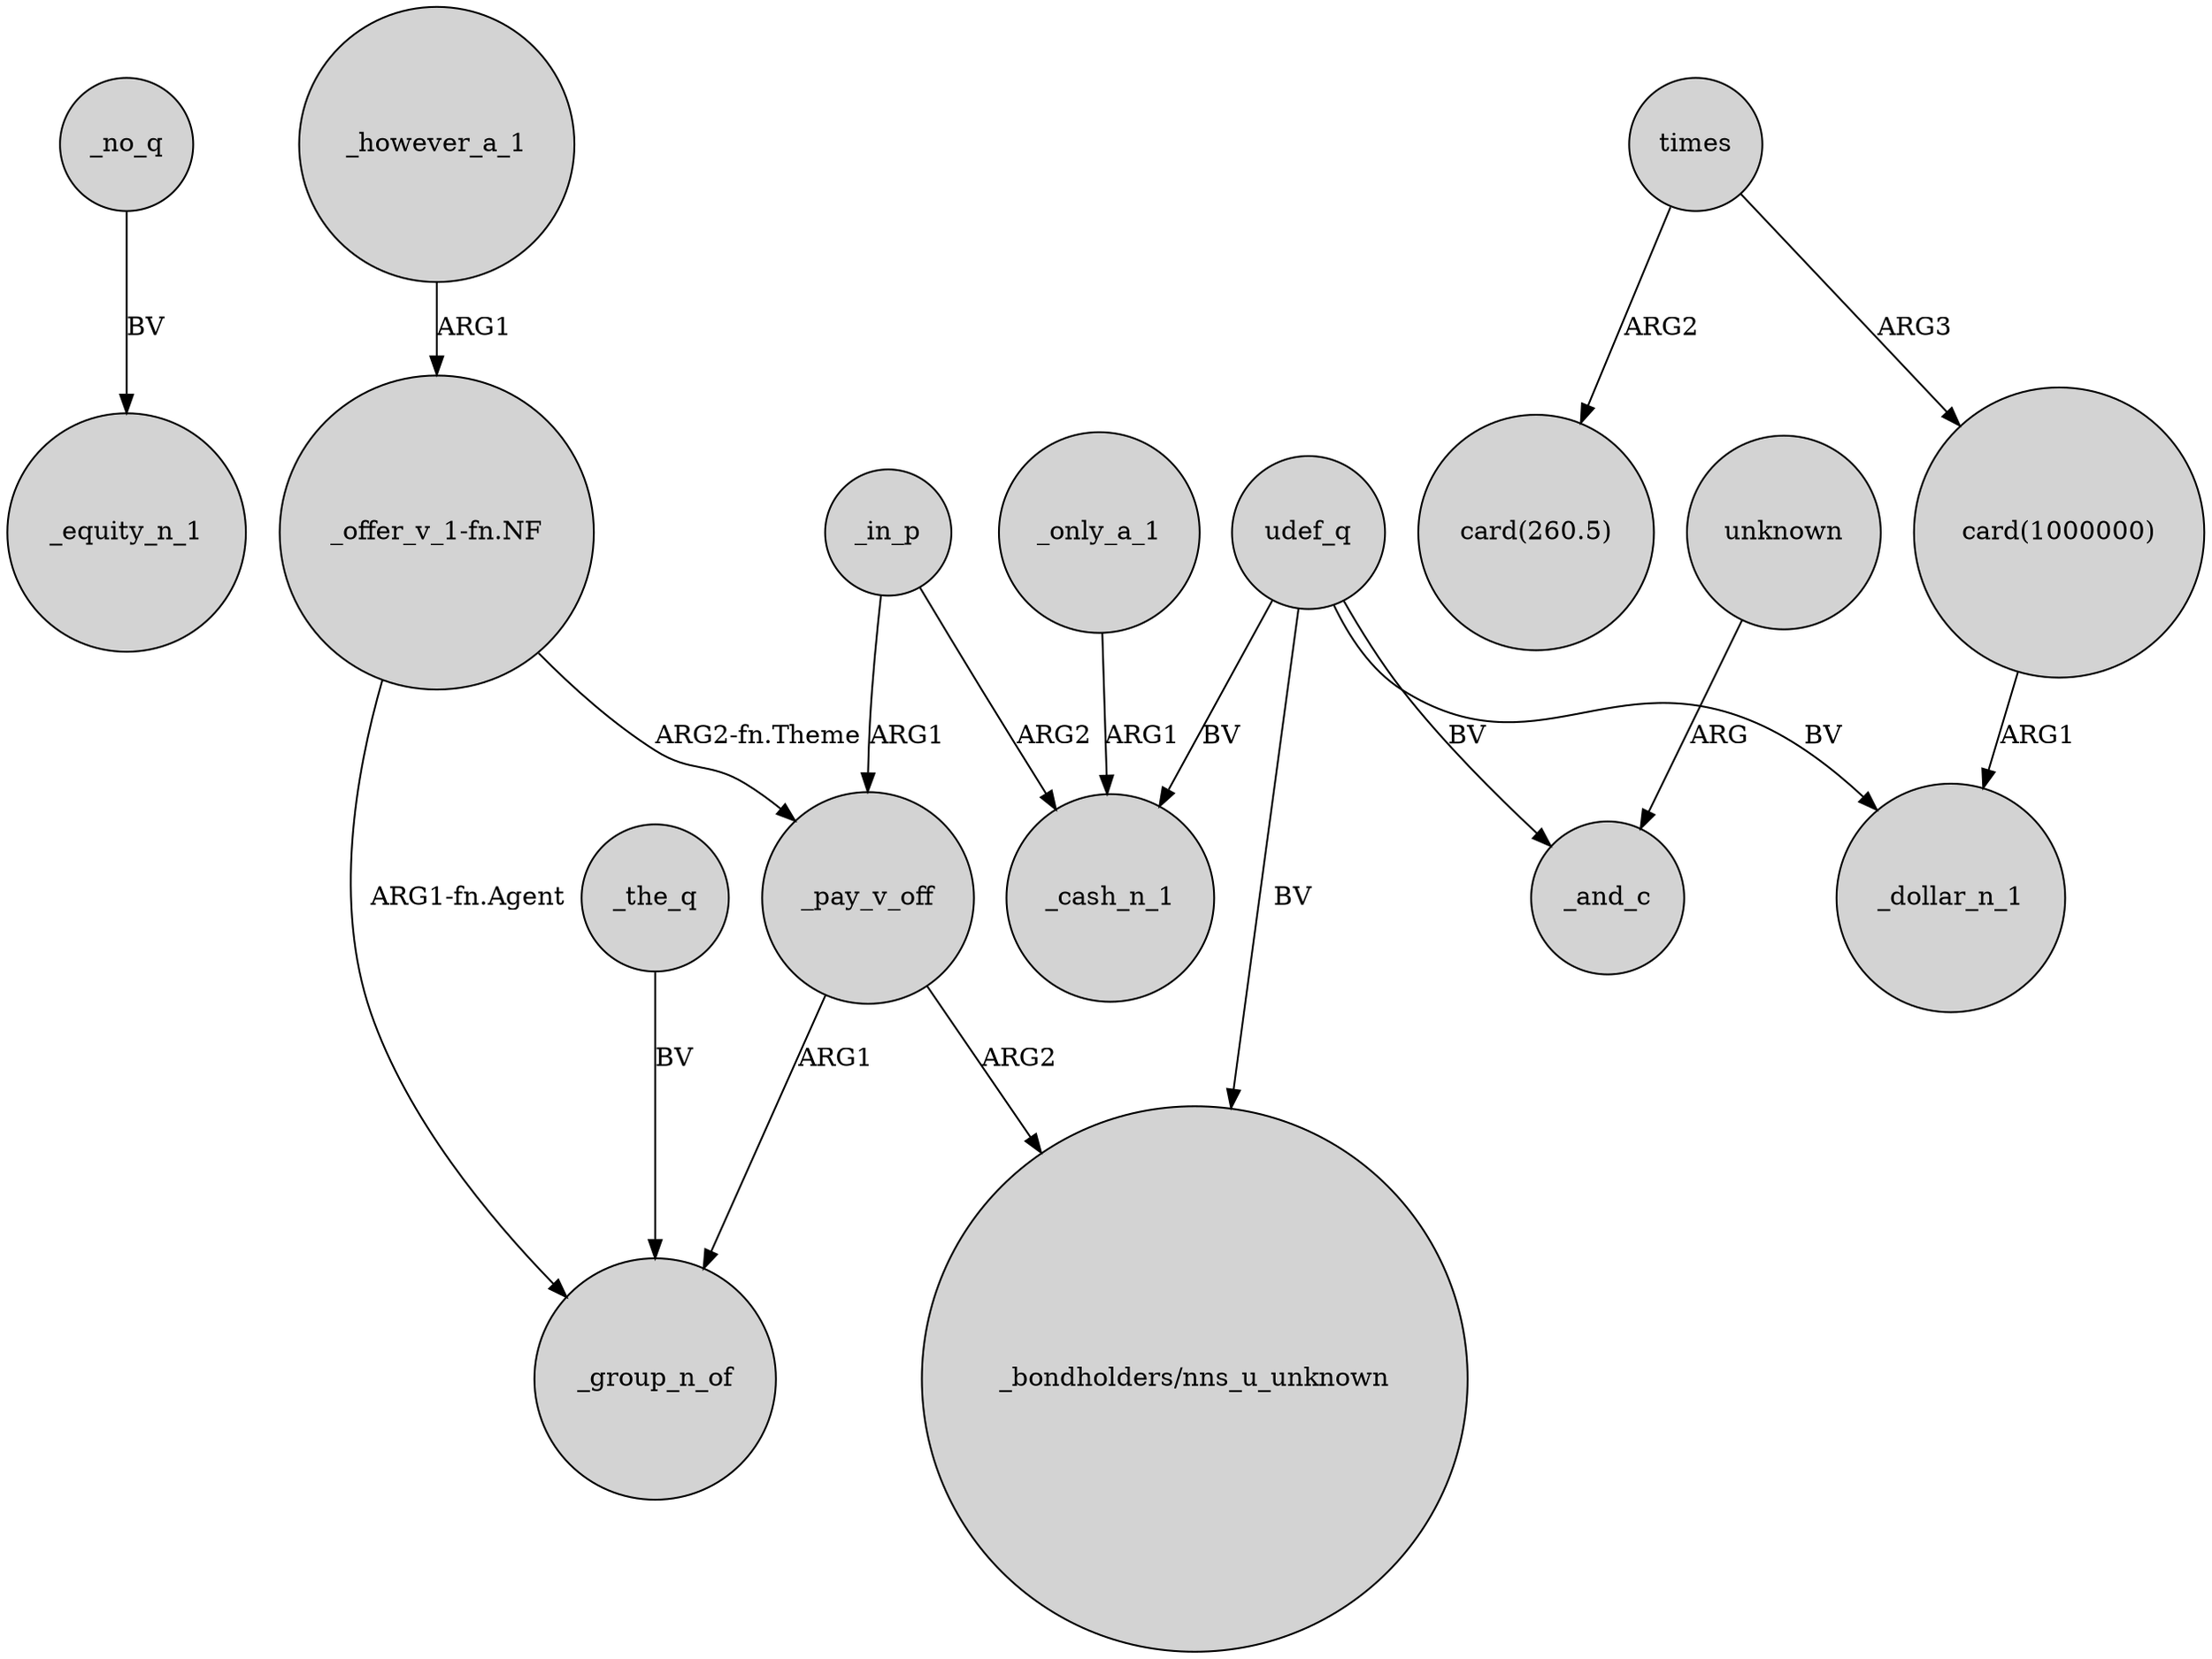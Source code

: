 digraph {
	node [shape=circle style=filled]
	_no_q -> _equity_n_1 [label=BV]
	"_offer_v_1-fn.NF" -> _group_n_of [label="ARG1-fn.Agent"]
	_only_a_1 -> _cash_n_1 [label=ARG1]
	udef_q -> "_bondholders/nns_u_unknown" [label=BV]
	_pay_v_off -> _group_n_of [label=ARG1]
	"card(1000000)" -> _dollar_n_1 [label=ARG1]
	unknown -> _and_c [label=ARG]
	_pay_v_off -> "_bondholders/nns_u_unknown" [label=ARG2]
	udef_q -> _dollar_n_1 [label=BV]
	_however_a_1 -> "_offer_v_1-fn.NF" [label=ARG1]
	_the_q -> _group_n_of [label=BV]
	times -> "card(1000000)" [label=ARG3]
	times -> "card(260.5)" [label=ARG2]
	_in_p -> _pay_v_off [label=ARG1]
	udef_q -> _and_c [label=BV]
	udef_q -> _cash_n_1 [label=BV]
	"_offer_v_1-fn.NF" -> _pay_v_off [label="ARG2-fn.Theme"]
	_in_p -> _cash_n_1 [label=ARG2]
}
